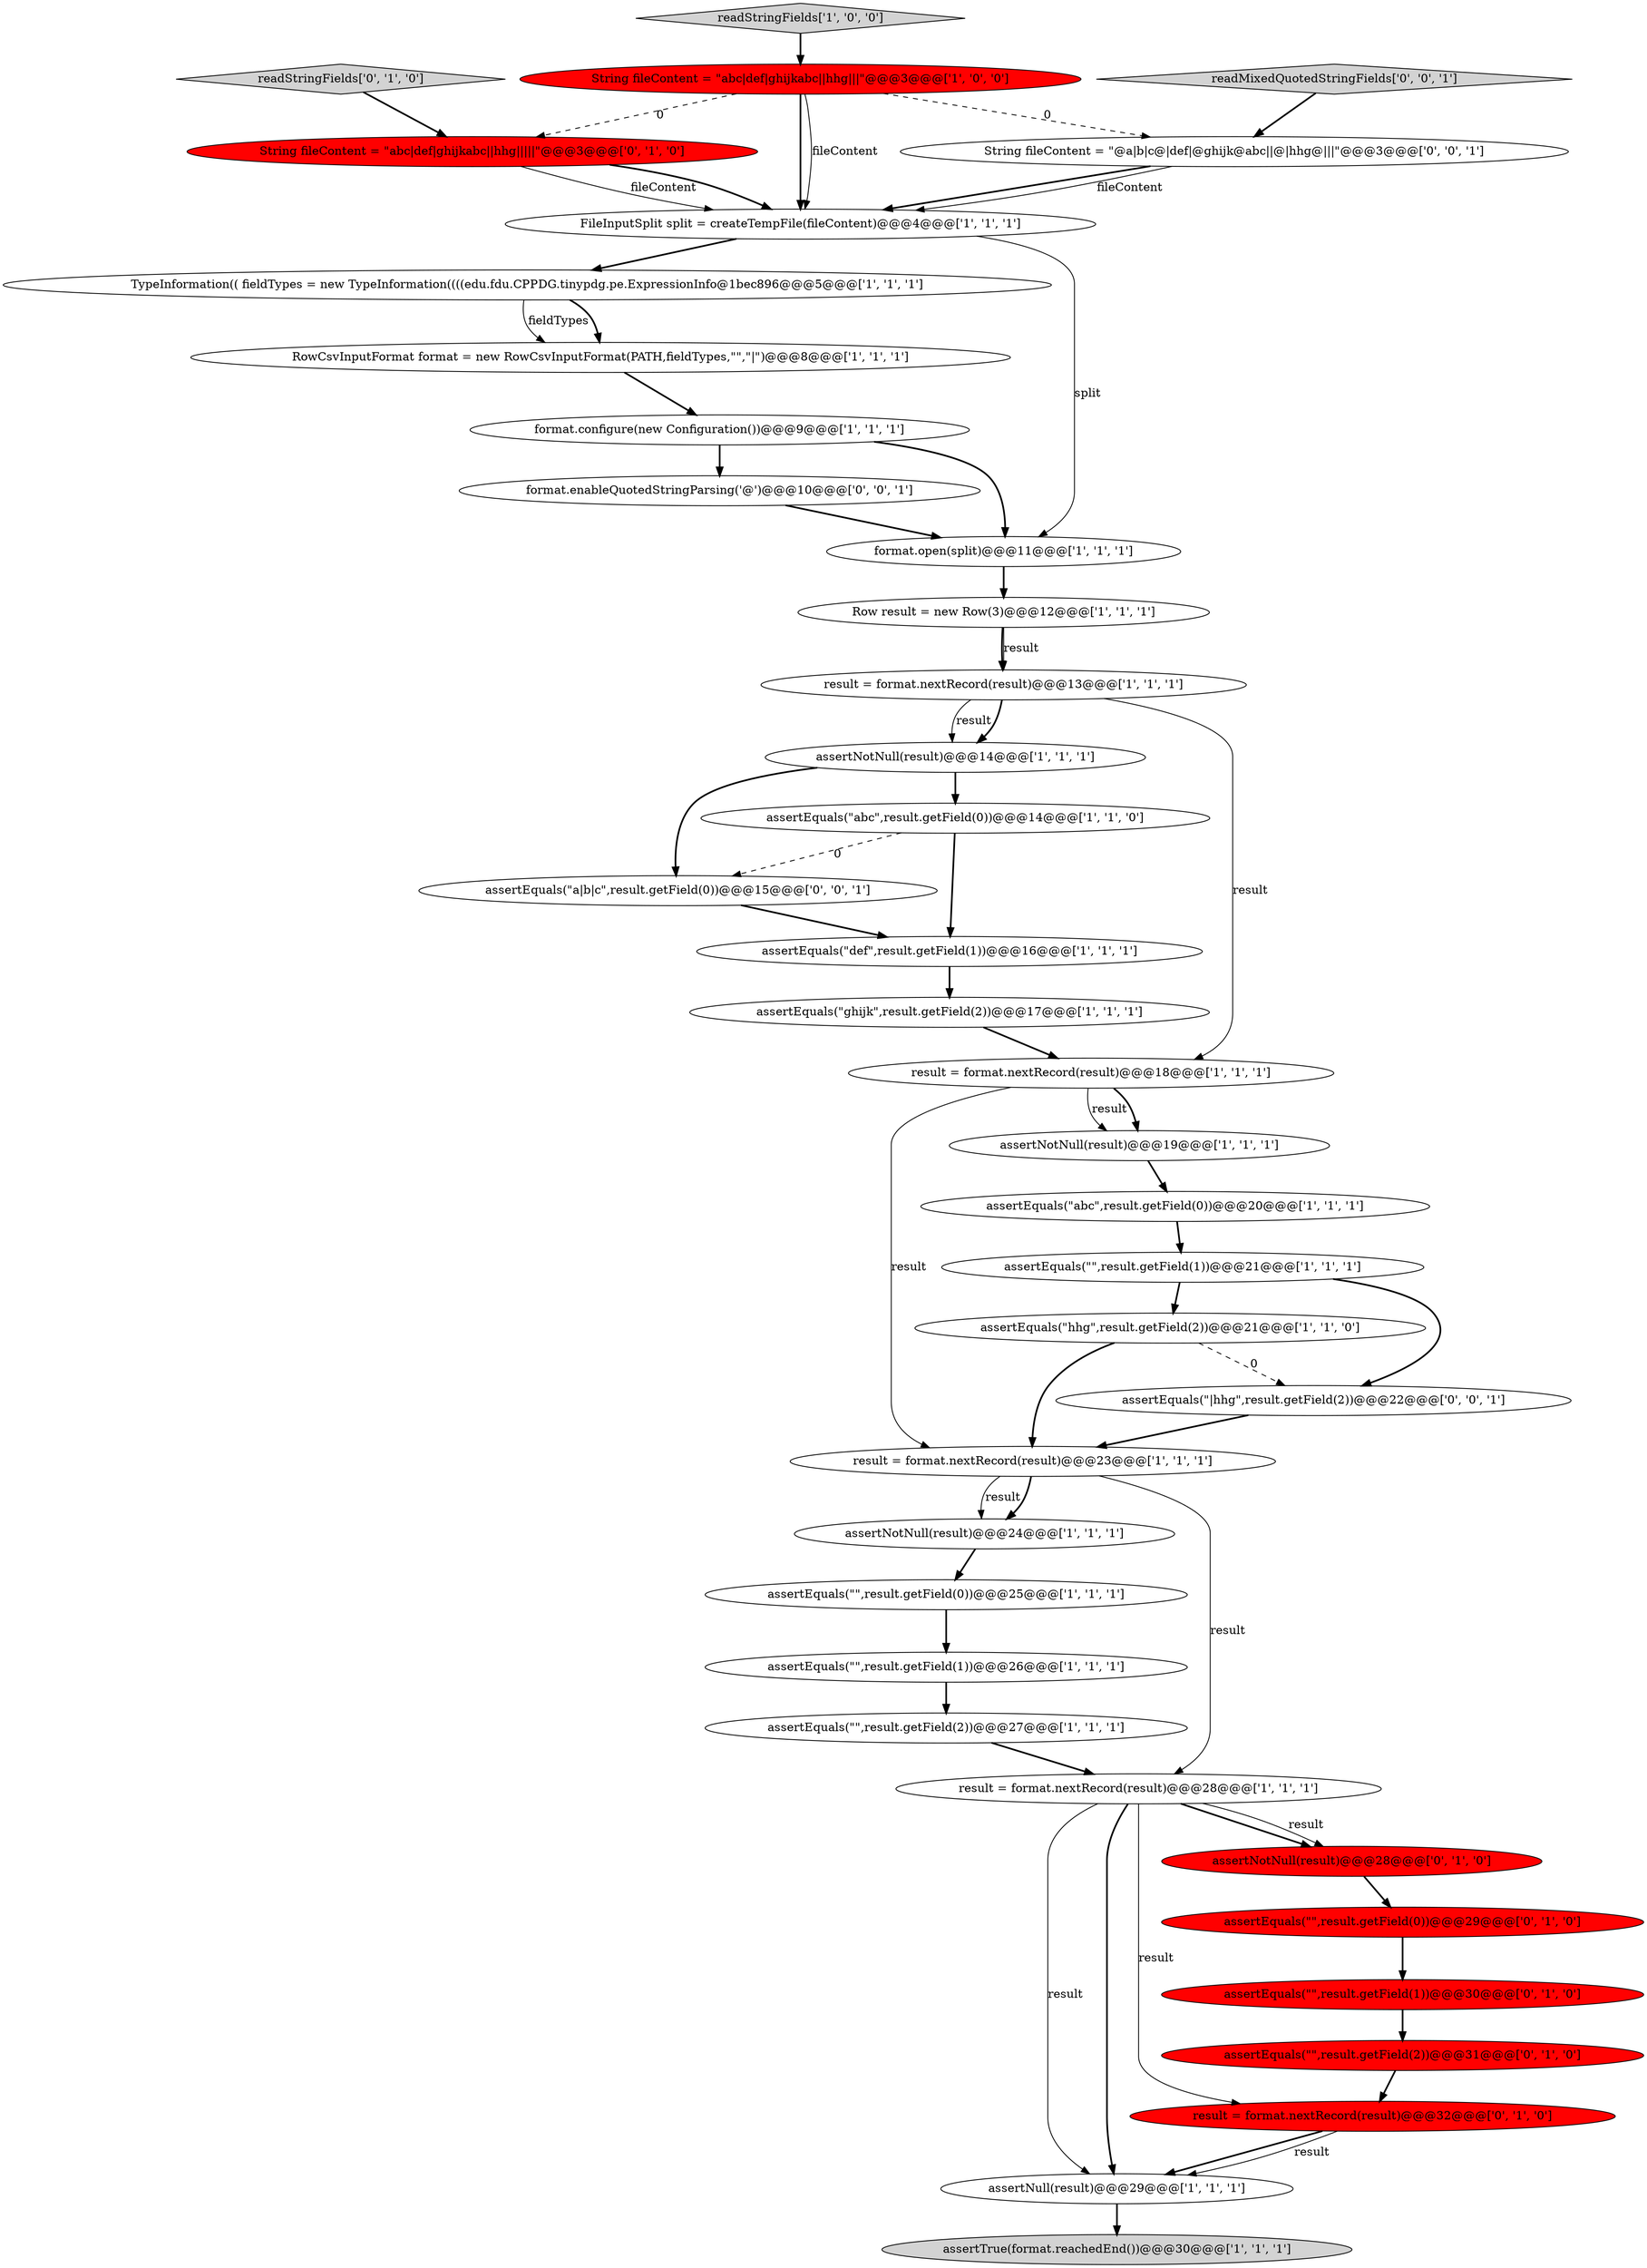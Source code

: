 digraph {
19 [style = filled, label = "TypeInformation(( fieldTypes = new TypeInformation((((edu.fdu.CPPDG.tinypdg.pe.ExpressionInfo@1bec896@@@5@@@['1', '1', '1']", fillcolor = white, shape = ellipse image = "AAA0AAABBB1BBB"];
33 [style = filled, label = "format.enableQuotedStringParsing('@')@@@10@@@['0', '0', '1']", fillcolor = white, shape = ellipse image = "AAA0AAABBB3BBB"];
0 [style = filled, label = "assertEquals(\"abc\",result.getField(0))@@@20@@@['1', '1', '1']", fillcolor = white, shape = ellipse image = "AAA0AAABBB1BBB"];
31 [style = filled, label = "assertEquals(\"\",result.getField(0))@@@29@@@['0', '1', '0']", fillcolor = red, shape = ellipse image = "AAA1AAABBB2BBB"];
17 [style = filled, label = "assertNotNull(result)@@@24@@@['1', '1', '1']", fillcolor = white, shape = ellipse image = "AAA0AAABBB1BBB"];
9 [style = filled, label = "assertEquals(\"ghijk\",result.getField(2))@@@17@@@['1', '1', '1']", fillcolor = white, shape = ellipse image = "AAA0AAABBB1BBB"];
27 [style = filled, label = "String fileContent = \"abc|def|ghijkabc||hhg|||||\"@@@3@@@['0', '1', '0']", fillcolor = red, shape = ellipse image = "AAA1AAABBB2BBB"];
1 [style = filled, label = "String fileContent = \"abc|def|ghijkabc||hhg|||\"@@@3@@@['1', '0', '0']", fillcolor = red, shape = ellipse image = "AAA1AAABBB1BBB"];
29 [style = filled, label = "assertEquals(\"\",result.getField(1))@@@30@@@['0', '1', '0']", fillcolor = red, shape = ellipse image = "AAA1AAABBB2BBB"];
2 [style = filled, label = "assertEquals(\"\",result.getField(2))@@@27@@@['1', '1', '1']", fillcolor = white, shape = ellipse image = "AAA0AAABBB1BBB"];
21 [style = filled, label = "result = format.nextRecord(result)@@@13@@@['1', '1', '1']", fillcolor = white, shape = ellipse image = "AAA0AAABBB1BBB"];
30 [style = filled, label = "readStringFields['0', '1', '0']", fillcolor = lightgray, shape = diamond image = "AAA0AAABBB2BBB"];
4 [style = filled, label = "result = format.nextRecord(result)@@@28@@@['1', '1', '1']", fillcolor = white, shape = ellipse image = "AAA0AAABBB1BBB"];
14 [style = filled, label = "result = format.nextRecord(result)@@@18@@@['1', '1', '1']", fillcolor = white, shape = ellipse image = "AAA0AAABBB1BBB"];
8 [style = filled, label = "format.configure(new Configuration())@@@9@@@['1', '1', '1']", fillcolor = white, shape = ellipse image = "AAA0AAABBB1BBB"];
24 [style = filled, label = "assertEquals(\"\",result.getField(0))@@@25@@@['1', '1', '1']", fillcolor = white, shape = ellipse image = "AAA0AAABBB1BBB"];
6 [style = filled, label = "assertEquals(\"\",result.getField(1))@@@26@@@['1', '1', '1']", fillcolor = white, shape = ellipse image = "AAA0AAABBB1BBB"];
23 [style = filled, label = "assertNotNull(result)@@@14@@@['1', '1', '1']", fillcolor = white, shape = ellipse image = "AAA0AAABBB1BBB"];
13 [style = filled, label = "RowCsvInputFormat format = new RowCsvInputFormat(PATH,fieldTypes,\"\",\"|\")@@@8@@@['1', '1', '1']", fillcolor = white, shape = ellipse image = "AAA0AAABBB1BBB"];
18 [style = filled, label = "assertEquals(\"hhg\",result.getField(2))@@@21@@@['1', '1', '0']", fillcolor = white, shape = ellipse image = "AAA0AAABBB1BBB"];
10 [style = filled, label = "readStringFields['1', '0', '0']", fillcolor = lightgray, shape = diamond image = "AAA0AAABBB1BBB"];
16 [style = filled, label = "Row result = new Row(3)@@@12@@@['1', '1', '1']", fillcolor = white, shape = ellipse image = "AAA0AAABBB1BBB"];
28 [style = filled, label = "result = format.nextRecord(result)@@@32@@@['0', '1', '0']", fillcolor = red, shape = ellipse image = "AAA1AAABBB2BBB"];
32 [style = filled, label = "assertEquals(\"\",result.getField(2))@@@31@@@['0', '1', '0']", fillcolor = red, shape = ellipse image = "AAA1AAABBB2BBB"];
35 [style = filled, label = "assertEquals(\"|hhg\",result.getField(2))@@@22@@@['0', '0', '1']", fillcolor = white, shape = ellipse image = "AAA0AAABBB3BBB"];
36 [style = filled, label = "readMixedQuotedStringFields['0', '0', '1']", fillcolor = lightgray, shape = diamond image = "AAA0AAABBB3BBB"];
20 [style = filled, label = "assertNull(result)@@@29@@@['1', '1', '1']", fillcolor = white, shape = ellipse image = "AAA0AAABBB1BBB"];
22 [style = filled, label = "result = format.nextRecord(result)@@@23@@@['1', '1', '1']", fillcolor = white, shape = ellipse image = "AAA0AAABBB1BBB"];
25 [style = filled, label = "assertNotNull(result)@@@19@@@['1', '1', '1']", fillcolor = white, shape = ellipse image = "AAA0AAABBB1BBB"];
37 [style = filled, label = "assertEquals(\"a|b|c\",result.getField(0))@@@15@@@['0', '0', '1']", fillcolor = white, shape = ellipse image = "AAA0AAABBB3BBB"];
15 [style = filled, label = "FileInputSplit split = createTempFile(fileContent)@@@4@@@['1', '1', '1']", fillcolor = white, shape = ellipse image = "AAA0AAABBB1BBB"];
3 [style = filled, label = "format.open(split)@@@11@@@['1', '1', '1']", fillcolor = white, shape = ellipse image = "AAA0AAABBB1BBB"];
26 [style = filled, label = "assertNotNull(result)@@@28@@@['0', '1', '0']", fillcolor = red, shape = ellipse image = "AAA1AAABBB2BBB"];
7 [style = filled, label = "assertEquals(\"\",result.getField(1))@@@21@@@['1', '1', '1']", fillcolor = white, shape = ellipse image = "AAA0AAABBB1BBB"];
11 [style = filled, label = "assertTrue(format.reachedEnd())@@@30@@@['1', '1', '1']", fillcolor = lightgray, shape = ellipse image = "AAA0AAABBB1BBB"];
12 [style = filled, label = "assertEquals(\"def\",result.getField(1))@@@16@@@['1', '1', '1']", fillcolor = white, shape = ellipse image = "AAA0AAABBB1BBB"];
34 [style = filled, label = "String fileContent = \"@a|b|c@|def|@ghijk@abc||@|hhg@|||\"@@@3@@@['0', '0', '1']", fillcolor = white, shape = ellipse image = "AAA0AAABBB3BBB"];
5 [style = filled, label = "assertEquals(\"abc\",result.getField(0))@@@14@@@['1', '1', '0']", fillcolor = white, shape = ellipse image = "AAA0AAABBB1BBB"];
25->0 [style = bold, label=""];
8->33 [style = bold, label=""];
21->23 [style = solid, label="result"];
15->3 [style = solid, label="split"];
14->25 [style = solid, label="result"];
14->25 [style = bold, label=""];
23->5 [style = bold, label=""];
33->3 [style = bold, label=""];
28->20 [style = bold, label=""];
22->4 [style = solid, label="result"];
35->22 [style = bold, label=""];
1->15 [style = bold, label=""];
21->14 [style = solid, label="result"];
1->27 [style = dashed, label="0"];
27->15 [style = solid, label="fileContent"];
8->3 [style = bold, label=""];
30->27 [style = bold, label=""];
1->34 [style = dashed, label="0"];
34->15 [style = bold, label=""];
7->35 [style = bold, label=""];
4->26 [style = bold, label=""];
31->29 [style = bold, label=""];
5->37 [style = dashed, label="0"];
4->28 [style = solid, label="result"];
1->15 [style = solid, label="fileContent"];
3->16 [style = bold, label=""];
15->19 [style = bold, label=""];
12->9 [style = bold, label=""];
2->4 [style = bold, label=""];
27->15 [style = bold, label=""];
18->35 [style = dashed, label="0"];
37->12 [style = bold, label=""];
0->7 [style = bold, label=""];
6->2 [style = bold, label=""];
19->13 [style = solid, label="fieldTypes"];
17->24 [style = bold, label=""];
18->22 [style = bold, label=""];
26->31 [style = bold, label=""];
23->37 [style = bold, label=""];
19->13 [style = bold, label=""];
5->12 [style = bold, label=""];
16->21 [style = bold, label=""];
29->32 [style = bold, label=""];
16->21 [style = solid, label="result"];
4->20 [style = solid, label="result"];
4->26 [style = solid, label="result"];
22->17 [style = solid, label="result"];
4->20 [style = bold, label=""];
9->14 [style = bold, label=""];
7->18 [style = bold, label=""];
22->17 [style = bold, label=""];
14->22 [style = solid, label="result"];
13->8 [style = bold, label=""];
24->6 [style = bold, label=""];
10->1 [style = bold, label=""];
34->15 [style = solid, label="fileContent"];
32->28 [style = bold, label=""];
36->34 [style = bold, label=""];
28->20 [style = solid, label="result"];
20->11 [style = bold, label=""];
21->23 [style = bold, label=""];
}
